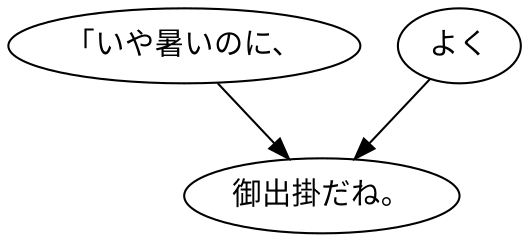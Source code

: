 digraph graph3751 {
	node0 [label="「いや暑いのに、"];
	node1 [label="よく"];
	node2 [label="御出掛だね。"];
	node0 -> node2;
	node1 -> node2;
}
